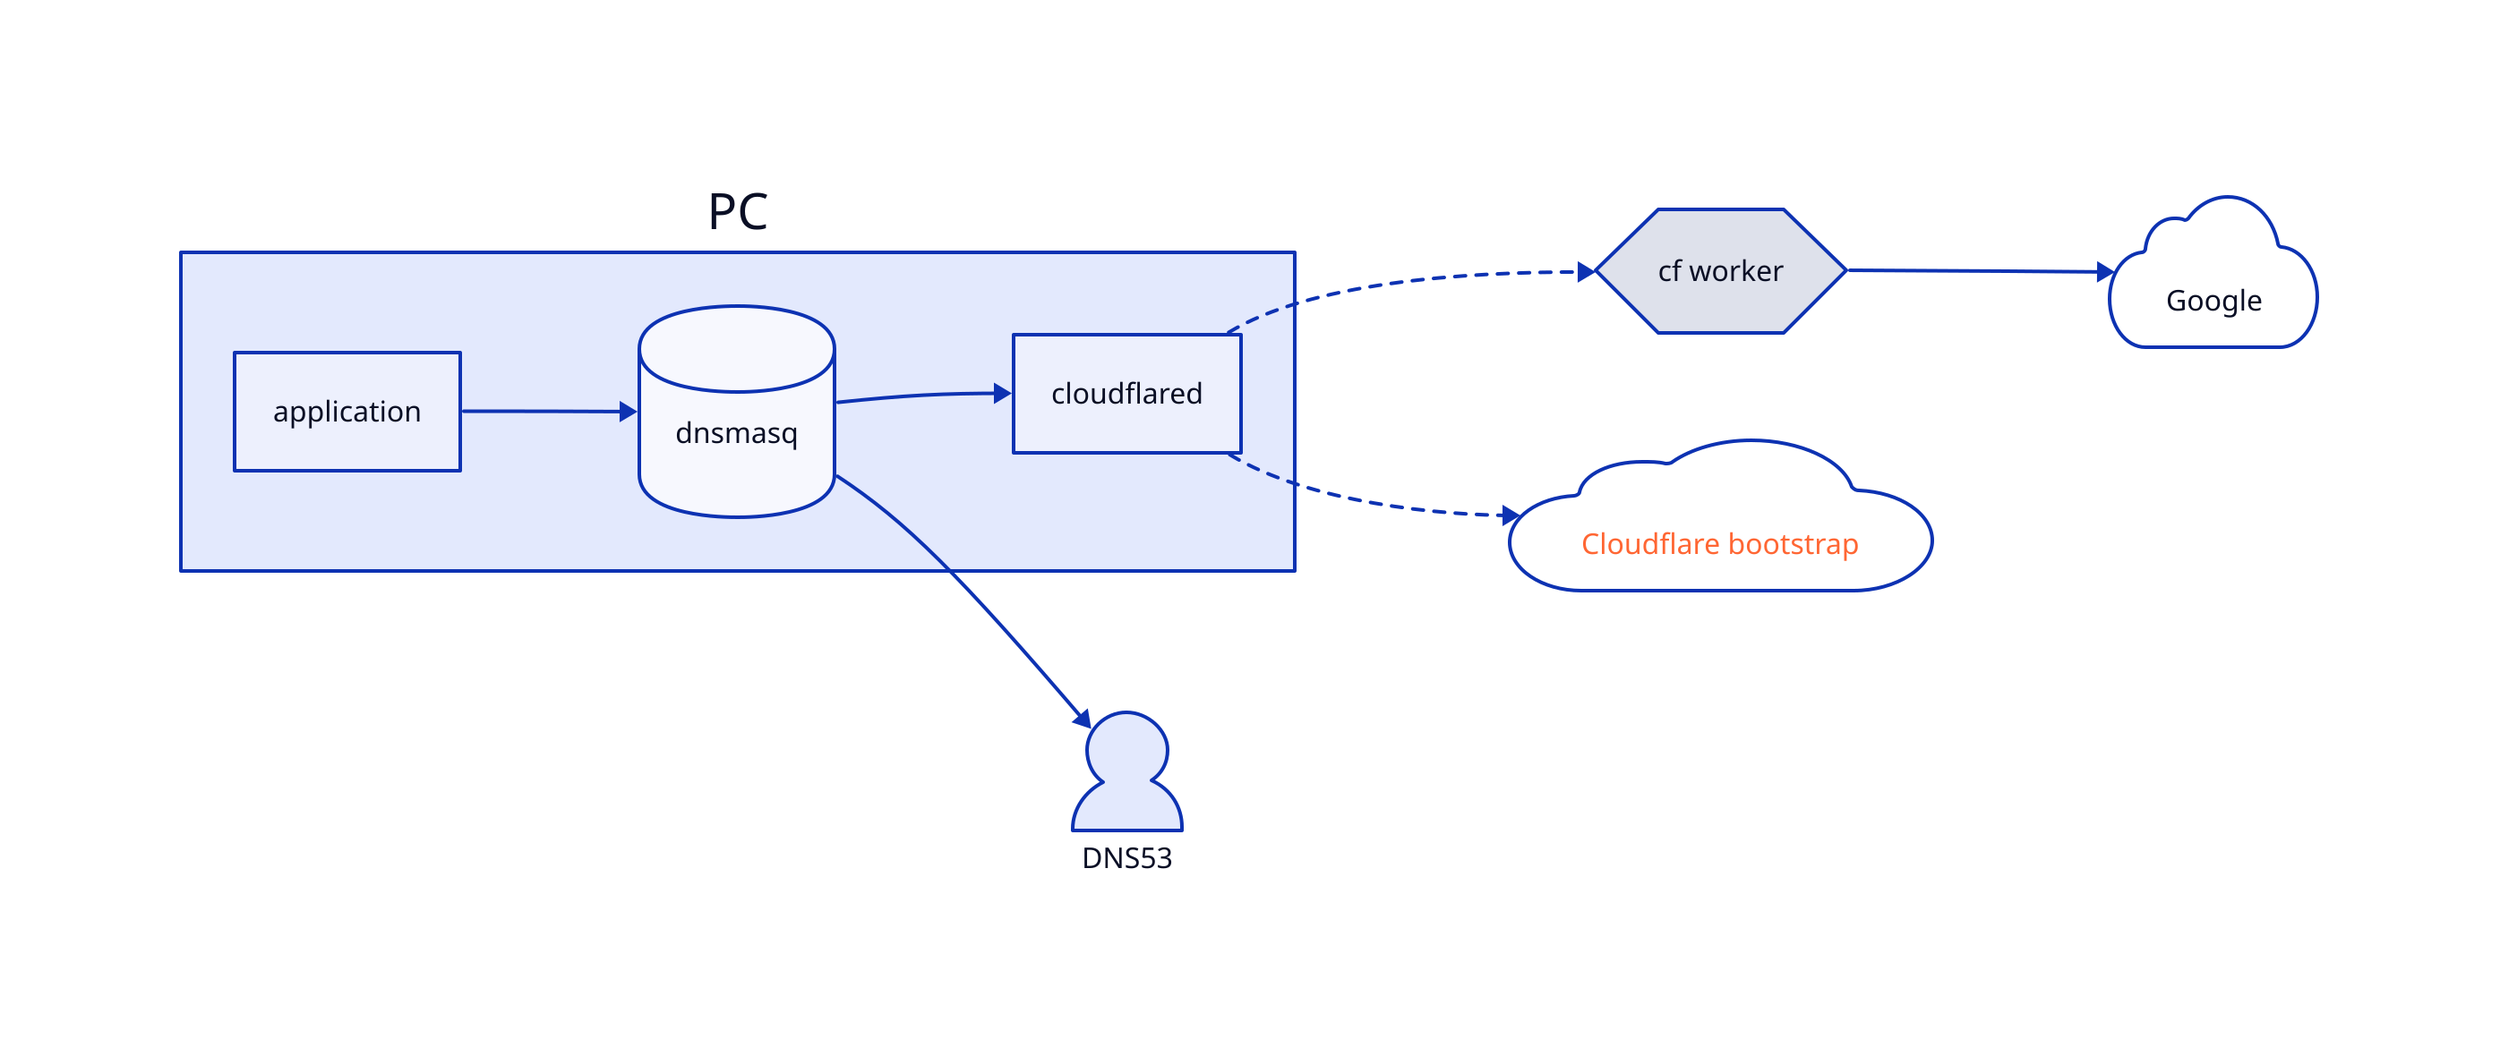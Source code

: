 direction: right
PC: {
  cloudflared
  dnsmasq: {
    shape: cylinder
  }
  application
  dnsmasq -> cloudflared
  application -> dnsmasq
}

cf worker: {
  shape: hexagon
}
Google: {
  shape: cloud
}
Cloudflare bootstrap: {
  shape: cloud
  style.font-color: "#FF6633"
}
DNS53: {
  shape: person
}
cf worker -> Google
PC.cloudflared -> cf worker: {
  style.stroke-dash: 3
}
PC.cloudflared -> Cloudflare bootstrap: {
  style.stroke-dash: 3
}
PC.dnsmasq -> DNS53
